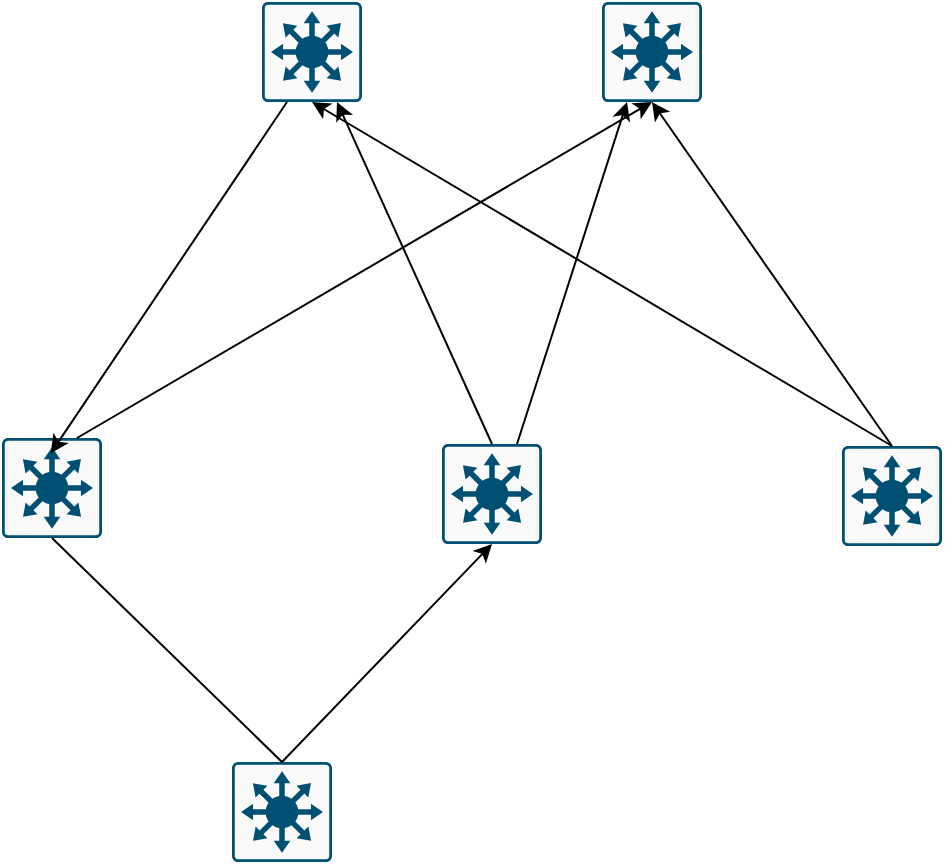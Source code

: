 <mxfile version="26.1.1">
  <diagram name="Page-1" id="PLhRhvBgvZkMiGnTu92_">
    <mxGraphModel dx="1050" dy="558" grid="1" gridSize="10" guides="1" tooltips="1" connect="1" arrows="1" fold="1" page="1" pageScale="1" pageWidth="850" pageHeight="1100" math="0" shadow="0">
      <root>
        <mxCell id="0" />
        <mxCell id="1" parent="0" />
        <mxCell id="6XzCnLluhED3Avt-Jbbz-1" value="" style="sketch=0;points=[[0.015,0.015,0],[0.985,0.015,0],[0.985,0.985,0],[0.015,0.985,0],[0.25,0,0],[0.5,0,0],[0.75,0,0],[1,0.25,0],[1,0.5,0],[1,0.75,0],[0.75,1,0],[0.5,1,0],[0.25,1,0],[0,0.75,0],[0,0.5,0],[0,0.25,0]];verticalLabelPosition=bottom;html=1;verticalAlign=top;aspect=fixed;align=center;pointerEvents=1;shape=mxgraph.cisco19.rect;prIcon=l3_switch;fillColor=#FAFAFA;strokeColor=#005073;" parent="1" vertex="1">
          <mxGeometry x="400" y="100" width="50" height="50" as="geometry" />
        </mxCell>
        <mxCell id="6XzCnLluhED3Avt-Jbbz-2" value="" style="sketch=0;points=[[0.015,0.015,0],[0.985,0.015,0],[0.985,0.985,0],[0.015,0.985,0],[0.25,0,0],[0.5,0,0],[0.75,0,0],[1,0.25,0],[1,0.5,0],[1,0.75,0],[0.75,1,0],[0.5,1,0],[0.25,1,0],[0,0.75,0],[0,0.5,0],[0,0.25,0]];verticalLabelPosition=bottom;html=1;verticalAlign=top;aspect=fixed;align=center;pointerEvents=1;shape=mxgraph.cisco19.rect;prIcon=l3_switch;fillColor=#FAFAFA;strokeColor=#005073;" parent="1" vertex="1">
          <mxGeometry x="230" y="100" width="50" height="50" as="geometry" />
        </mxCell>
        <mxCell id="6XzCnLluhED3Avt-Jbbz-3" value="" style="sketch=0;points=[[0.015,0.015,0],[0.985,0.015,0],[0.985,0.985,0],[0.015,0.985,0],[0.25,0,0],[0.5,0,0],[0.75,0,0],[1,0.25,0],[1,0.5,0],[1,0.75,0],[0.75,1,0],[0.5,1,0],[0.25,1,0],[0,0.75,0],[0,0.5,0],[0,0.25,0]];verticalLabelPosition=bottom;html=1;verticalAlign=top;aspect=fixed;align=center;pointerEvents=1;shape=mxgraph.cisco19.rect;prIcon=l3_switch;fillColor=#FAFAFA;strokeColor=#005073;" parent="1" vertex="1">
          <mxGeometry x="520" y="322" width="50" height="50" as="geometry" />
        </mxCell>
        <mxCell id="6XzCnLluhED3Avt-Jbbz-4" value="" style="sketch=0;points=[[0.015,0.015,0],[0.985,0.015,0],[0.985,0.985,0],[0.015,0.985,0],[0.25,0,0],[0.5,0,0],[0.75,0,0],[1,0.25,0],[1,0.5,0],[1,0.75,0],[0.75,1,0],[0.5,1,0],[0.25,1,0],[0,0.75,0],[0,0.5,0],[0,0.25,0]];verticalLabelPosition=bottom;html=1;verticalAlign=top;aspect=fixed;align=center;pointerEvents=1;shape=mxgraph.cisco19.rect;prIcon=l3_switch;fillColor=#FAFAFA;strokeColor=#005073;" parent="1" vertex="1">
          <mxGeometry x="320" y="321" width="50" height="50" as="geometry" />
        </mxCell>
        <mxCell id="6XzCnLluhED3Avt-Jbbz-5" value="" style="sketch=0;points=[[0.015,0.015,0],[0.985,0.015,0],[0.985,0.985,0],[0.015,0.985,0],[0.25,0,0],[0.5,0,0],[0.75,0,0],[1,0.25,0],[1,0.5,0],[1,0.75,0],[0.75,1,0],[0.5,1,0],[0.25,1,0],[0,0.75,0],[0,0.5,0],[0,0.25,0]];verticalLabelPosition=bottom;html=1;verticalAlign=top;aspect=fixed;align=center;pointerEvents=1;shape=mxgraph.cisco19.rect;prIcon=l3_switch;fillColor=#FAFAFA;strokeColor=#005073;" parent="1" vertex="1">
          <mxGeometry x="100" y="318" width="50" height="50" as="geometry" />
        </mxCell>
        <mxCell id="6XzCnLluhED3Avt-Jbbz-6" style="rounded=0;orthogonalLoop=1;jettySize=auto;html=1;exitX=0.25;exitY=1;exitDx=0;exitDy=0;exitPerimeter=0;entryX=0.488;entryY=0.152;entryDx=0;entryDy=0;entryPerimeter=0;" parent="1" source="6XzCnLluhED3Avt-Jbbz-2" target="6XzCnLluhED3Avt-Jbbz-5" edge="1">
          <mxGeometry relative="1" as="geometry" />
        </mxCell>
        <mxCell id="6XzCnLluhED3Avt-Jbbz-7" style="rounded=0;orthogonalLoop=1;jettySize=auto;html=1;exitX=0.5;exitY=0;exitDx=0;exitDy=0;exitPerimeter=0;entryX=0.75;entryY=1;entryDx=0;entryDy=0;entryPerimeter=0;" parent="1" source="6XzCnLluhED3Avt-Jbbz-4" target="6XzCnLluhED3Avt-Jbbz-2" edge="1">
          <mxGeometry relative="1" as="geometry" />
        </mxCell>
        <mxCell id="6XzCnLluhED3Avt-Jbbz-8" style="rounded=0;orthogonalLoop=1;jettySize=auto;html=1;exitX=0.75;exitY=0;exitDx=0;exitDy=0;exitPerimeter=0;entryX=0.25;entryY=1;entryDx=0;entryDy=0;entryPerimeter=0;" parent="1" source="6XzCnLluhED3Avt-Jbbz-4" target="6XzCnLluhED3Avt-Jbbz-1" edge="1">
          <mxGeometry relative="1" as="geometry" />
        </mxCell>
        <mxCell id="6XzCnLluhED3Avt-Jbbz-10" style="rounded=0;orthogonalLoop=1;jettySize=auto;html=1;exitX=0.75;exitY=0;exitDx=0;exitDy=0;exitPerimeter=0;entryX=0.5;entryY=1;entryDx=0;entryDy=0;entryPerimeter=0;" parent="1" source="6XzCnLluhED3Avt-Jbbz-5" target="6XzCnLluhED3Avt-Jbbz-1" edge="1">
          <mxGeometry relative="1" as="geometry" />
        </mxCell>
        <mxCell id="6XzCnLluhED3Avt-Jbbz-11" style="rounded=0;orthogonalLoop=1;jettySize=auto;html=1;exitX=0.5;exitY=0;exitDx=0;exitDy=0;exitPerimeter=0;entryX=0.5;entryY=1;entryDx=0;entryDy=0;entryPerimeter=0;" parent="1" source="6XzCnLluhED3Avt-Jbbz-3" target="6XzCnLluhED3Avt-Jbbz-2" edge="1">
          <mxGeometry relative="1" as="geometry" />
        </mxCell>
        <mxCell id="6XzCnLluhED3Avt-Jbbz-13" value="" style="sketch=0;points=[[0.015,0.015,0],[0.985,0.015,0],[0.985,0.985,0],[0.015,0.985,0],[0.25,0,0],[0.5,0,0],[0.75,0,0],[1,0.25,0],[1,0.5,0],[1,0.75,0],[0.75,1,0],[0.5,1,0],[0.25,1,0],[0,0.75,0],[0,0.5,0],[0,0.25,0]];verticalLabelPosition=bottom;html=1;verticalAlign=top;aspect=fixed;align=center;pointerEvents=1;shape=mxgraph.cisco19.rect;prIcon=l3_switch;fillColor=#FAFAFA;strokeColor=#005073;" parent="1" vertex="1">
          <mxGeometry x="215" y="480" width="50" height="50" as="geometry" />
        </mxCell>
        <mxCell id="6XzCnLluhED3Avt-Jbbz-16" style="rounded=0;orthogonalLoop=1;jettySize=auto;html=1;exitX=0.5;exitY=1;exitDx=0;exitDy=0;exitPerimeter=0;entryX=0.5;entryY=0;entryDx=0;entryDy=0;entryPerimeter=0;endArrow=none;startFill=0;" parent="1" source="6XzCnLluhED3Avt-Jbbz-5" target="6XzCnLluhED3Avt-Jbbz-13" edge="1">
          <mxGeometry relative="1" as="geometry" />
        </mxCell>
        <mxCell id="6XzCnLluhED3Avt-Jbbz-17" style="rounded=0;orthogonalLoop=1;jettySize=auto;html=1;exitX=0.5;exitY=0;exitDx=0;exitDy=0;exitPerimeter=0;entryX=0.5;entryY=1;entryDx=0;entryDy=0;entryPerimeter=0;" parent="1" source="6XzCnLluhED3Avt-Jbbz-13" target="6XzCnLluhED3Avt-Jbbz-4" edge="1">
          <mxGeometry relative="1" as="geometry" />
        </mxCell>
        <mxCell id="xCmDcHOn_nqikCDTRdpt-1" style="rounded=0;orthogonalLoop=1;jettySize=auto;html=1;exitX=0.5;exitY=0;exitDx=0;exitDy=0;exitPerimeter=0;entryX=0.5;entryY=1;entryDx=0;entryDy=0;entryPerimeter=0;" edge="1" parent="1" source="6XzCnLluhED3Avt-Jbbz-3" target="6XzCnLluhED3Avt-Jbbz-1">
          <mxGeometry relative="1" as="geometry" />
        </mxCell>
      </root>
    </mxGraphModel>
  </diagram>
</mxfile>
